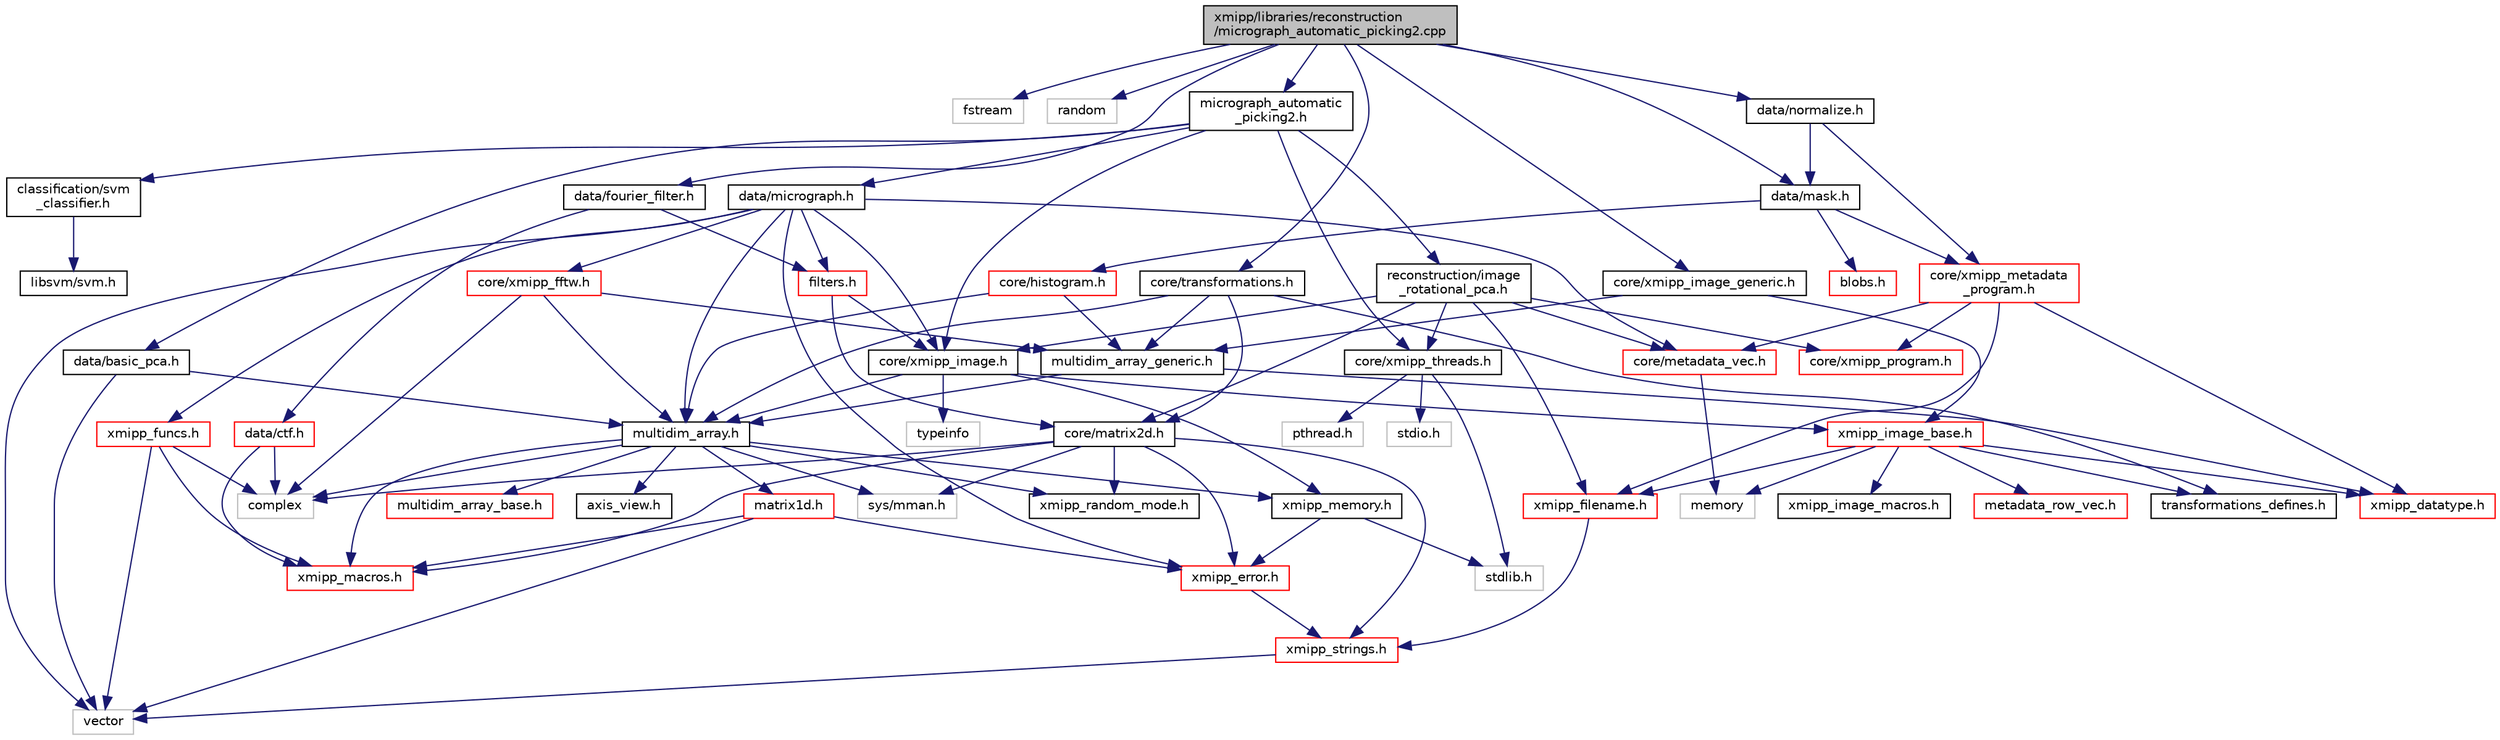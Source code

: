 digraph "xmipp/libraries/reconstruction/micrograph_automatic_picking2.cpp"
{
  edge [fontname="Helvetica",fontsize="10",labelfontname="Helvetica",labelfontsize="10"];
  node [fontname="Helvetica",fontsize="10",shape=record];
  Node0 [label="xmipp/libraries/reconstruction\l/micrograph_automatic_picking2.cpp",height=0.2,width=0.4,color="black", fillcolor="grey75", style="filled", fontcolor="black"];
  Node0 -> Node1 [color="midnightblue",fontsize="10",style="solid",fontname="Helvetica"];
  Node1 [label="fstream",height=0.2,width=0.4,color="grey75", fillcolor="white", style="filled"];
  Node0 -> Node2 [color="midnightblue",fontsize="10",style="solid",fontname="Helvetica"];
  Node2 [label="random",height=0.2,width=0.4,color="grey75", fillcolor="white", style="filled"];
  Node0 -> Node3 [color="midnightblue",fontsize="10",style="solid",fontname="Helvetica"];
  Node3 [label="micrograph_automatic\l_picking2.h",height=0.2,width=0.4,color="black", fillcolor="white", style="filled",URL="$micrograph__automatic__picking2_8h.html"];
  Node3 -> Node4 [color="midnightblue",fontsize="10",style="solid",fontname="Helvetica"];
  Node4 [label="classification/svm\l_classifier.h",height=0.2,width=0.4,color="black", fillcolor="white", style="filled",URL="$svm__classifier_8h.html"];
  Node4 -> Node5 [color="midnightblue",fontsize="10",style="solid",fontname="Helvetica"];
  Node5 [label="libsvm/svm.h",height=0.2,width=0.4,color="black", fillcolor="white", style="filled",URL="$svm_8h.html"];
  Node3 -> Node6 [color="midnightblue",fontsize="10",style="solid",fontname="Helvetica"];
  Node6 [label="core/xmipp_image.h",height=0.2,width=0.4,color="black", fillcolor="white", style="filled",URL="$xmipp__image_8h.html"];
  Node6 -> Node7 [color="midnightblue",fontsize="10",style="solid",fontname="Helvetica"];
  Node7 [label="typeinfo",height=0.2,width=0.4,color="grey75", fillcolor="white", style="filled"];
  Node6 -> Node8 [color="midnightblue",fontsize="10",style="solid",fontname="Helvetica"];
  Node8 [label="multidim_array.h",height=0.2,width=0.4,color="black", fillcolor="white", style="filled",URL="$multidim__array_8h.html"];
  Node8 -> Node9 [color="midnightblue",fontsize="10",style="solid",fontname="Helvetica"];
  Node9 [label="xmipp_macros.h",height=0.2,width=0.4,color="red", fillcolor="white", style="filled",URL="$xmipp__macros_8h.html"];
  Node8 -> Node12 [color="midnightblue",fontsize="10",style="solid",fontname="Helvetica"];
  Node12 [label="sys/mman.h",height=0.2,width=0.4,color="grey75", fillcolor="white", style="filled"];
  Node8 -> Node13 [color="midnightblue",fontsize="10",style="solid",fontname="Helvetica"];
  Node13 [label="complex",height=0.2,width=0.4,color="grey75", fillcolor="white", style="filled"];
  Node8 -> Node14 [color="midnightblue",fontsize="10",style="solid",fontname="Helvetica"];
  Node14 [label="matrix1d.h",height=0.2,width=0.4,color="red", fillcolor="white", style="filled",URL="$matrix1d_8h.html"];
  Node14 -> Node16 [color="midnightblue",fontsize="10",style="solid",fontname="Helvetica"];
  Node16 [label="vector",height=0.2,width=0.4,color="grey75", fillcolor="white", style="filled"];
  Node14 -> Node17 [color="midnightblue",fontsize="10",style="solid",fontname="Helvetica"];
  Node17 [label="xmipp_error.h",height=0.2,width=0.4,color="red", fillcolor="white", style="filled",URL="$xmipp__error_8h.html"];
  Node17 -> Node20 [color="midnightblue",fontsize="10",style="solid",fontname="Helvetica"];
  Node20 [label="xmipp_strings.h",height=0.2,width=0.4,color="red", fillcolor="white", style="filled",URL="$xmipp__strings_8h.html"];
  Node20 -> Node16 [color="midnightblue",fontsize="10",style="solid",fontname="Helvetica"];
  Node14 -> Node9 [color="midnightblue",fontsize="10",style="solid",fontname="Helvetica"];
  Node8 -> Node22 [color="midnightblue",fontsize="10",style="solid",fontname="Helvetica"];
  Node22 [label="xmipp_random_mode.h",height=0.2,width=0.4,color="black", fillcolor="white", style="filled",URL="$xmipp__random__mode_8h.html"];
  Node8 -> Node23 [color="midnightblue",fontsize="10",style="solid",fontname="Helvetica"];
  Node23 [label="multidim_array_base.h",height=0.2,width=0.4,color="red", fillcolor="white", style="filled",URL="$multidim__array__base_8h.html"];
  Node8 -> Node27 [color="midnightblue",fontsize="10",style="solid",fontname="Helvetica"];
  Node27 [label="xmipp_memory.h",height=0.2,width=0.4,color="black", fillcolor="white", style="filled",URL="$xmipp__memory_8h.html"];
  Node27 -> Node28 [color="midnightblue",fontsize="10",style="solid",fontname="Helvetica"];
  Node28 [label="stdlib.h",height=0.2,width=0.4,color="grey75", fillcolor="white", style="filled"];
  Node27 -> Node17 [color="midnightblue",fontsize="10",style="solid",fontname="Helvetica"];
  Node8 -> Node29 [color="midnightblue",fontsize="10",style="solid",fontname="Helvetica"];
  Node29 [label="axis_view.h",height=0.2,width=0.4,color="black", fillcolor="white", style="filled",URL="$axis__view_8h.html"];
  Node6 -> Node30 [color="midnightblue",fontsize="10",style="solid",fontname="Helvetica"];
  Node30 [label="xmipp_image_base.h",height=0.2,width=0.4,color="red", fillcolor="white", style="filled",URL="$xmipp__image__base_8h.html"];
  Node30 -> Node31 [color="midnightblue",fontsize="10",style="solid",fontname="Helvetica"];
  Node31 [label="memory",height=0.2,width=0.4,color="grey75", fillcolor="white", style="filled"];
  Node30 -> Node32 [color="midnightblue",fontsize="10",style="solid",fontname="Helvetica"];
  Node32 [label="xmipp_image_macros.h",height=0.2,width=0.4,color="black", fillcolor="white", style="filled",URL="$xmipp__image__macros_8h.html"];
  Node30 -> Node33 [color="midnightblue",fontsize="10",style="solid",fontname="Helvetica"];
  Node33 [label="xmipp_datatype.h",height=0.2,width=0.4,color="red", fillcolor="white", style="filled",URL="$xmipp__datatype_8h.html"];
  Node30 -> Node34 [color="midnightblue",fontsize="10",style="solid",fontname="Helvetica"];
  Node34 [label="metadata_row_vec.h",height=0.2,width=0.4,color="red", fillcolor="white", style="filled",URL="$metadata__row__vec_8h.html"];
  Node30 -> Node40 [color="midnightblue",fontsize="10",style="solid",fontname="Helvetica"];
  Node40 [label="xmipp_filename.h",height=0.2,width=0.4,color="red", fillcolor="white", style="filled",URL="$xmipp__filename_8h.html"];
  Node40 -> Node20 [color="midnightblue",fontsize="10",style="solid",fontname="Helvetica"];
  Node30 -> Node43 [color="midnightblue",fontsize="10",style="solid",fontname="Helvetica"];
  Node43 [label="transformations_defines.h",height=0.2,width=0.4,color="black", fillcolor="white", style="filled",URL="$transformations__defines_8h.html"];
  Node6 -> Node27 [color="midnightblue",fontsize="10",style="solid",fontname="Helvetica"];
  Node3 -> Node58 [color="midnightblue",fontsize="10",style="solid",fontname="Helvetica"];
  Node58 [label="core/xmipp_threads.h",height=0.2,width=0.4,color="black", fillcolor="white", style="filled",URL="$xmipp__threads_8h.html"];
  Node58 -> Node59 [color="midnightblue",fontsize="10",style="solid",fontname="Helvetica"];
  Node59 [label="pthread.h",height=0.2,width=0.4,color="grey75", fillcolor="white", style="filled"];
  Node58 -> Node60 [color="midnightblue",fontsize="10",style="solid",fontname="Helvetica"];
  Node60 [label="stdio.h",height=0.2,width=0.4,color="grey75", fillcolor="white", style="filled"];
  Node58 -> Node28 [color="midnightblue",fontsize="10",style="solid",fontname="Helvetica"];
  Node3 -> Node61 [color="midnightblue",fontsize="10",style="solid",fontname="Helvetica"];
  Node61 [label="data/basic_pca.h",height=0.2,width=0.4,color="black", fillcolor="white", style="filled",URL="$basic__pca_8h.html"];
  Node61 -> Node16 [color="midnightblue",fontsize="10",style="solid",fontname="Helvetica"];
  Node61 -> Node8 [color="midnightblue",fontsize="10",style="solid",fontname="Helvetica"];
  Node3 -> Node62 [color="midnightblue",fontsize="10",style="solid",fontname="Helvetica"];
  Node62 [label="data/micrograph.h",height=0.2,width=0.4,color="black", fillcolor="white", style="filled",URL="$micrograph_8h.html"];
  Node62 -> Node16 [color="midnightblue",fontsize="10",style="solid",fontname="Helvetica"];
  Node62 -> Node63 [color="midnightblue",fontsize="10",style="solid",fontname="Helvetica"];
  Node63 [label="filters.h",height=0.2,width=0.4,color="red", fillcolor="white", style="filled",URL="$filters_8h.html"];
  Node63 -> Node6 [color="midnightblue",fontsize="10",style="solid",fontname="Helvetica"];
  Node63 -> Node64 [color="midnightblue",fontsize="10",style="solid",fontname="Helvetica"];
  Node64 [label="core/matrix2d.h",height=0.2,width=0.4,color="black", fillcolor="white", style="filled",URL="$matrix2d_8h.html"];
  Node64 -> Node13 [color="midnightblue",fontsize="10",style="solid",fontname="Helvetica"];
  Node64 -> Node22 [color="midnightblue",fontsize="10",style="solid",fontname="Helvetica"];
  Node64 -> Node9 [color="midnightblue",fontsize="10",style="solid",fontname="Helvetica"];
  Node64 -> Node17 [color="midnightblue",fontsize="10",style="solid",fontname="Helvetica"];
  Node64 -> Node20 [color="midnightblue",fontsize="10",style="solid",fontname="Helvetica"];
  Node64 -> Node12 [color="midnightblue",fontsize="10",style="solid",fontname="Helvetica"];
  Node62 -> Node72 [color="midnightblue",fontsize="10",style="solid",fontname="Helvetica"];
  Node72 [label="xmipp_funcs.h",height=0.2,width=0.4,color="red", fillcolor="white", style="filled",URL="$xmipp__funcs_8h.html"];
  Node72 -> Node13 [color="midnightblue",fontsize="10",style="solid",fontname="Helvetica"];
  Node72 -> Node9 [color="midnightblue",fontsize="10",style="solid",fontname="Helvetica"];
  Node72 -> Node16 [color="midnightblue",fontsize="10",style="solid",fontname="Helvetica"];
  Node62 -> Node8 [color="midnightblue",fontsize="10",style="solid",fontname="Helvetica"];
  Node62 -> Node6 [color="midnightblue",fontsize="10",style="solid",fontname="Helvetica"];
  Node62 -> Node68 [color="midnightblue",fontsize="10",style="solid",fontname="Helvetica"];
  Node68 [label="core/xmipp_fftw.h",height=0.2,width=0.4,color="red", fillcolor="white", style="filled",URL="$xmipp__fftw_8h.html"];
  Node68 -> Node13 [color="midnightblue",fontsize="10",style="solid",fontname="Helvetica"];
  Node68 -> Node8 [color="midnightblue",fontsize="10",style="solid",fontname="Helvetica"];
  Node68 -> Node70 [color="midnightblue",fontsize="10",style="solid",fontname="Helvetica"];
  Node70 [label="multidim_array_generic.h",height=0.2,width=0.4,color="black", fillcolor="white", style="filled",URL="$multidim__array__generic_8h.html"];
  Node70 -> Node33 [color="midnightblue",fontsize="10",style="solid",fontname="Helvetica"];
  Node70 -> Node8 [color="midnightblue",fontsize="10",style="solid",fontname="Helvetica"];
  Node62 -> Node74 [color="midnightblue",fontsize="10",style="solid",fontname="Helvetica"];
  Node74 [label="core/metadata_vec.h",height=0.2,width=0.4,color="red", fillcolor="white", style="filled",URL="$metadata__vec_8h.html"];
  Node74 -> Node31 [color="midnightblue",fontsize="10",style="solid",fontname="Helvetica"];
  Node62 -> Node17 [color="midnightblue",fontsize="10",style="solid",fontname="Helvetica"];
  Node3 -> Node88 [color="midnightblue",fontsize="10",style="solid",fontname="Helvetica"];
  Node88 [label="reconstruction/image\l_rotational_pca.h",height=0.2,width=0.4,color="black", fillcolor="white", style="filled",URL="$image__rotational__pca_8h.html"];
  Node88 -> Node74 [color="midnightblue",fontsize="10",style="solid",fontname="Helvetica"];
  Node88 -> Node64 [color="midnightblue",fontsize="10",style="solid",fontname="Helvetica"];
  Node88 -> Node89 [color="midnightblue",fontsize="10",style="solid",fontname="Helvetica"];
  Node89 [label="core/xmipp_program.h",height=0.2,width=0.4,color="red", fillcolor="white", style="filled",URL="$xmipp__program_8h.html"];
  Node88 -> Node40 [color="midnightblue",fontsize="10",style="solid",fontname="Helvetica"];
  Node88 -> Node58 [color="midnightblue",fontsize="10",style="solid",fontname="Helvetica"];
  Node88 -> Node6 [color="midnightblue",fontsize="10",style="solid",fontname="Helvetica"];
  Node0 -> Node91 [color="midnightblue",fontsize="10",style="solid",fontname="Helvetica"];
  Node91 [label="core/transformations.h",height=0.2,width=0.4,color="black", fillcolor="white", style="filled",URL="$transformations_8h.html"];
  Node91 -> Node64 [color="midnightblue",fontsize="10",style="solid",fontname="Helvetica"];
  Node91 -> Node8 [color="midnightblue",fontsize="10",style="solid",fontname="Helvetica"];
  Node91 -> Node70 [color="midnightblue",fontsize="10",style="solid",fontname="Helvetica"];
  Node91 -> Node43 [color="midnightblue",fontsize="10",style="solid",fontname="Helvetica"];
  Node0 -> Node92 [color="midnightblue",fontsize="10",style="solid",fontname="Helvetica"];
  Node92 [label="core/xmipp_image_generic.h",height=0.2,width=0.4,color="black", fillcolor="white", style="filled",URL="$xmipp__image__generic_8h.html"];
  Node92 -> Node30 [color="midnightblue",fontsize="10",style="solid",fontname="Helvetica"];
  Node92 -> Node70 [color="midnightblue",fontsize="10",style="solid",fontname="Helvetica"];
  Node0 -> Node93 [color="midnightblue",fontsize="10",style="solid",fontname="Helvetica"];
  Node93 [label="data/mask.h",height=0.2,width=0.4,color="black", fillcolor="white", style="filled",URL="$mask_8h.html"];
  Node93 -> Node94 [color="midnightblue",fontsize="10",style="solid",fontname="Helvetica"];
  Node94 [label="blobs.h",height=0.2,width=0.4,color="red", fillcolor="white", style="filled",URL="$blobs_8h.html"];
  Node93 -> Node98 [color="midnightblue",fontsize="10",style="solid",fontname="Helvetica"];
  Node98 [label="core/histogram.h",height=0.2,width=0.4,color="red", fillcolor="white", style="filled",URL="$histogram_8h.html"];
  Node98 -> Node8 [color="midnightblue",fontsize="10",style="solid",fontname="Helvetica"];
  Node98 -> Node70 [color="midnightblue",fontsize="10",style="solid",fontname="Helvetica"];
  Node93 -> Node99 [color="midnightblue",fontsize="10",style="solid",fontname="Helvetica"];
  Node99 [label="core/xmipp_metadata\l_program.h",height=0.2,width=0.4,color="red", fillcolor="white", style="filled",URL="$xmipp__metadata__program_8h.html"];
  Node99 -> Node89 [color="midnightblue",fontsize="10",style="solid",fontname="Helvetica"];
  Node99 -> Node33 [color="midnightblue",fontsize="10",style="solid",fontname="Helvetica"];
  Node99 -> Node40 [color="midnightblue",fontsize="10",style="solid",fontname="Helvetica"];
  Node99 -> Node74 [color="midnightblue",fontsize="10",style="solid",fontname="Helvetica"];
  Node0 -> Node100 [color="midnightblue",fontsize="10",style="solid",fontname="Helvetica"];
  Node100 [label="data/fourier_filter.h",height=0.2,width=0.4,color="black", fillcolor="white", style="filled",URL="$fourier__filter_8h.html"];
  Node100 -> Node63 [color="midnightblue",fontsize="10",style="solid",fontname="Helvetica"];
  Node100 -> Node101 [color="midnightblue",fontsize="10",style="solid",fontname="Helvetica"];
  Node101 [label="data/ctf.h",height=0.2,width=0.4,color="red", fillcolor="white", style="filled",URL="$ctf_8h.html"];
  Node101 -> Node13 [color="midnightblue",fontsize="10",style="solid",fontname="Helvetica"];
  Node101 -> Node9 [color="midnightblue",fontsize="10",style="solid",fontname="Helvetica"];
  Node0 -> Node111 [color="midnightblue",fontsize="10",style="solid",fontname="Helvetica"];
  Node111 [label="data/normalize.h",height=0.2,width=0.4,color="black", fillcolor="white", style="filled",URL="$normalize_8h.html"];
  Node111 -> Node99 [color="midnightblue",fontsize="10",style="solid",fontname="Helvetica"];
  Node111 -> Node93 [color="midnightblue",fontsize="10",style="solid",fontname="Helvetica"];
}
